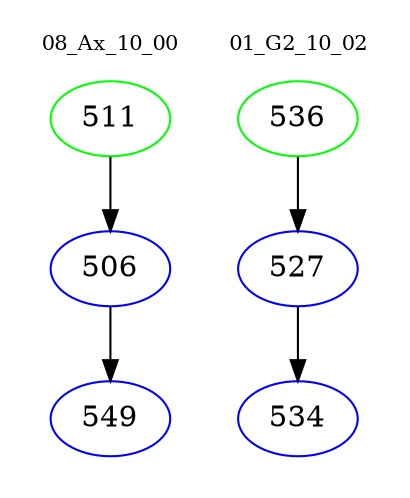 digraph{
subgraph cluster_0 {
color = white
label = "08_Ax_10_00";
fontsize=10;
T0_511 [label="511", color="green"]
T0_511 -> T0_506 [color="black"]
T0_506 [label="506", color="blue"]
T0_506 -> T0_549 [color="black"]
T0_549 [label="549", color="blue"]
}
subgraph cluster_1 {
color = white
label = "01_G2_10_02";
fontsize=10;
T1_536 [label="536", color="green"]
T1_536 -> T1_527 [color="black"]
T1_527 [label="527", color="blue"]
T1_527 -> T1_534 [color="black"]
T1_534 [label="534", color="blue"]
}
}
